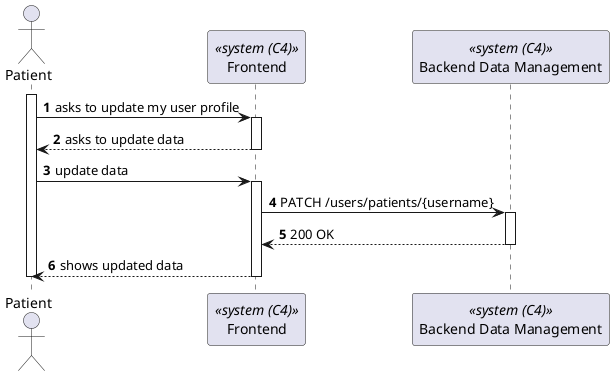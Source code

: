 @startuml process-view
autonumber

actor "Patient" as Patient
participant Frontend as "Frontend" <<system (C4)>>
participant BackendDataManagement as "Backend Data Management" <<system (C4)>>

activate Patient

    Patient -> Frontend : asks to update my user profile

    activate Frontend

        Frontend --> Patient : asks to update data

    deactivate Frontend

    Patient -> Frontend : update data

    activate Frontend

        Frontend-> BackendDataManagement : PATCH /users/patients/{username}
        activate BackendDataManagement

            Frontend <-- BackendDataManagement : 200 OK

        deactivate BackendDataManagement

    Frontend --> Patient : shows updated data
    
    deactivate Frontend
deactivate Patient

@enduml
